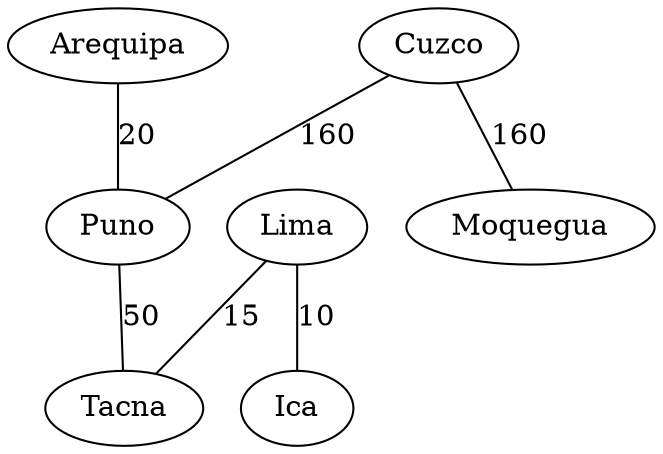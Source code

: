 graph G{
Arequipa;
Arequipa -- Puno[label=20];
Lima;
Lima -- Tacna[label=15];
Lima -- Ica[label=10];
Cuzco;
Cuzco -- Puno[label=160];
Cuzco -- Moquegua[label=160];
Puno;
Puno -- Tacna[label=50];
Ica;
Tacna;
Moquegua;
}